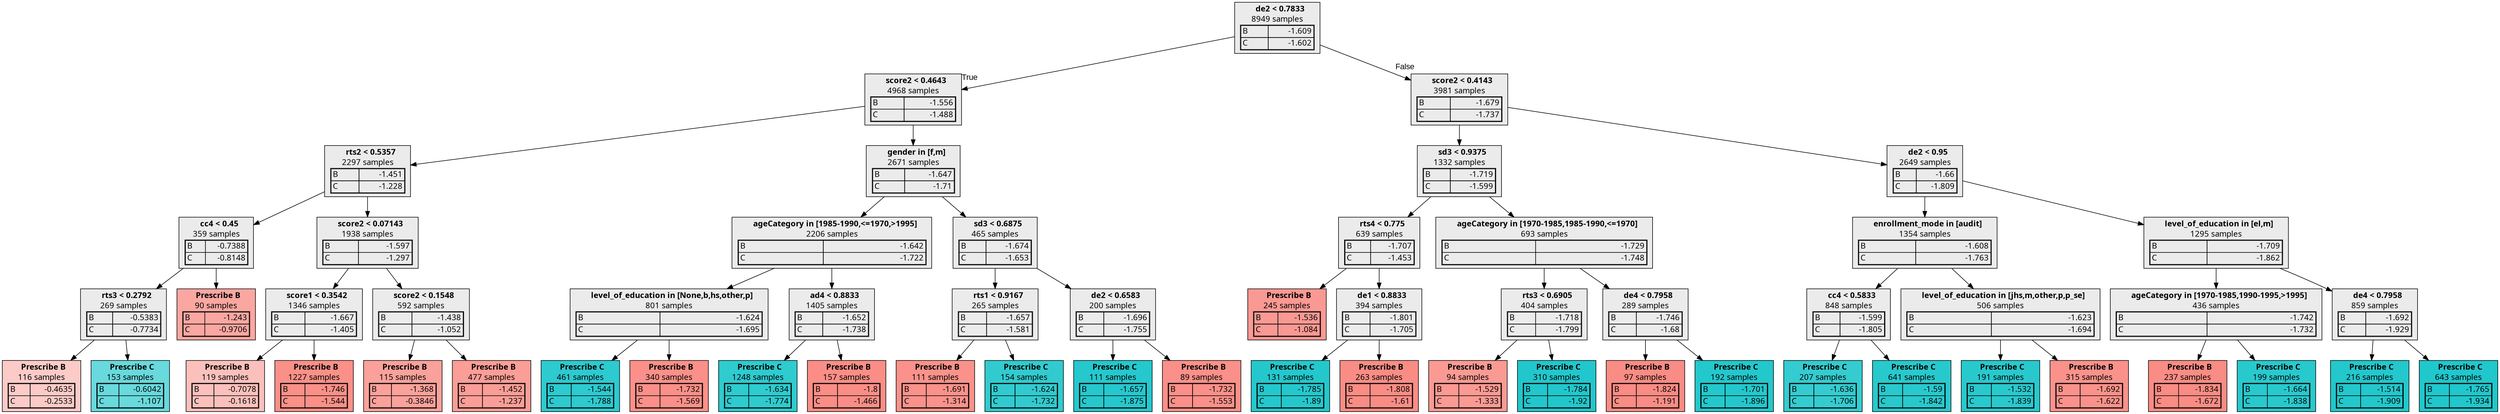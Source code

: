 digraph {
    1 [label=<  <TABLE BORDER="0" CELLPADDING="0">
      <TR>
    <TD>
      <B> de2 &lt; 0.7833</B>
    </TD>
  </TR>

    <TR>
      <TD>8949 samples</TD>
    </TR>
    <TR>
  <TD>
    <TABLE CELLSPACING="0">
      
        <TR class="highlighted">
    <TD ALIGN="LEFT">B</TD>
    <TD ALIGN="RIGHT">-1.609</TD>
  </TR>
  <TR >
    <TD ALIGN="LEFT">C</TD>
    <TD ALIGN="RIGHT">-1.602</TD>
  </TR>

    </TABLE>
  </TD>
</TR>

  </TABLE>
>,fillcolor="#EBEBEB",shape=box,fontname="bold arial",style="filled"];
    1 -> 2 [labeldistance=2.5, labelangle=45, headlabel="True",fontname="arial"];
    1 -> 31 [labeldistance=2.5, labelangle=-45, headlabel="False",fontname="arial"];
    2 [label=<  <TABLE BORDER="0" CELLPADDING="0">
      <TR>
    <TD>
      <B> score2 &lt; 0.4643</B>
    </TD>
  </TR>

    <TR>
      <TD>4968 samples</TD>
    </TR>
    <TR>
  <TD>
    <TABLE CELLSPACING="0">
      
        <TR class="highlighted">
    <TD ALIGN="LEFT">B</TD>
    <TD ALIGN="RIGHT">-1.556</TD>
  </TR>
  <TR >
    <TD ALIGN="LEFT">C</TD>
    <TD ALIGN="RIGHT">-1.488</TD>
  </TR>

    </TABLE>
  </TD>
</TR>

  </TABLE>
>,fillcolor="#EBEBEB",shape=box,fontname="bold arial",style="filled"];
    2 -> 3;
    2 -> 16;
    3 [label=<  <TABLE BORDER="0" CELLPADDING="0">
      <TR>
    <TD>
      <B> rts2 &lt; 0.5357</B>
    </TD>
  </TR>

    <TR>
      <TD>2297 samples</TD>
    </TR>
    <TR>
  <TD>
    <TABLE CELLSPACING="0">
      
        <TR class="highlighted">
    <TD ALIGN="LEFT">B</TD>
    <TD ALIGN="RIGHT">-1.451</TD>
  </TR>
  <TR >
    <TD ALIGN="LEFT">C</TD>
    <TD ALIGN="RIGHT">-1.228</TD>
  </TR>

    </TABLE>
  </TD>
</TR>

  </TABLE>
>,fillcolor="#EBEBEB",shape=box,fontname="bold arial",style="filled"];
    3 -> 4;
    3 -> 9;
    4 [label=<  <TABLE BORDER="0" CELLPADDING="0">
      <TR>
    <TD>
      <B> cc4 &lt; 0.45</B>
    </TD>
  </TR>

    <TR>
      <TD>359 samples</TD>
    </TR>
    <TR>
  <TD>
    <TABLE CELLSPACING="0">
      
        <TR >
    <TD ALIGN="LEFT">B</TD>
    <TD ALIGN="RIGHT">-0.7388</TD>
  </TR>
  <TR class="highlighted">
    <TD ALIGN="LEFT">C</TD>
    <TD ALIGN="RIGHT">-0.8148</TD>
  </TR>

    </TABLE>
  </TD>
</TR>

  </TABLE>
>,fillcolor="#EBEBEB",shape=box,fontname="bold arial",style="filled"];
    4 -> 5;
    4 -> 8;
    5 [label=<  <TABLE BORDER="0" CELLPADDING="0">
      <TR>
    <TD>
      <B> rts3 &lt; 0.2792</B>
    </TD>
  </TR>

    <TR>
      <TD>269 samples</TD>
    </TR>
    <TR>
  <TD>
    <TABLE CELLSPACING="0">
      
        <TR >
    <TD ALIGN="LEFT">B</TD>
    <TD ALIGN="RIGHT">-0.5383</TD>
  </TR>
  <TR class="highlighted">
    <TD ALIGN="LEFT">C</TD>
    <TD ALIGN="RIGHT">-0.7734</TD>
  </TR>

    </TABLE>
  </TD>
</TR>

  </TABLE>
>,fillcolor="#EBEBEB",shape=box,fontname="bold arial",style="filled"];
    5 -> 6;
    5 -> 7;
    6 [label=<  <TABLE BORDER="0" CELLPADDING="0">
      <TR>
    <TD>
      <B>Prescribe B</B>
    </TD>
  </TR>

    <TR>
      <TD>116 samples</TD>
    </TR>
    <TR>
  <TD>
    <TABLE CELLSPACING="0">
      
        <TR class="highlighted">
    <TD ALIGN="LEFT">B</TD>
    <TD ALIGN="RIGHT">-0.4635</TD>
  </TR>
  <TR >
    <TD ALIGN="LEFT">C</TD>
    <TD ALIGN="RIGHT">-0.2533</TD>
  </TR>

    </TABLE>
  </TD>
</TR>

  </TABLE>
>,fillcolor="#F8766D60",shape=box,fontname="bold arial",style="filled",color=black];
    7 [label=<  <TABLE BORDER="0" CELLPADDING="0">
      <TR>
    <TD>
      <B>Prescribe C</B>
    </TD>
  </TR>

    <TR>
      <TD>153 samples</TD>
    </TR>
    <TR>
  <TD>
    <TABLE CELLSPACING="0">
      
        <TR >
    <TD ALIGN="LEFT">B</TD>
    <TD ALIGN="RIGHT">-0.6042</TD>
  </TR>
  <TR class="highlighted">
    <TD ALIGN="LEFT">C</TD>
    <TD ALIGN="RIGHT">-1.107</TD>
  </TR>

    </TABLE>
  </TD>
</TR>

  </TABLE>
>,fillcolor="#00BFC497",shape=box,fontname="bold arial",style="filled",color=black];
    8 [label=<  <TABLE BORDER="0" CELLPADDING="0">
      <TR>
    <TD>
      <B>Prescribe B</B>
    </TD>
  </TR>

    <TR>
      <TD>90 samples</TD>
    </TR>
    <TR>
  <TD>
    <TABLE CELLSPACING="0">
      
        <TR class="highlighted">
    <TD ALIGN="LEFT">B</TD>
    <TD ALIGN="RIGHT">-1.243</TD>
  </TR>
  <TR >
    <TD ALIGN="LEFT">C</TD>
    <TD ALIGN="RIGHT">-0.9706</TD>
  </TR>

    </TABLE>
  </TD>
</TR>

  </TABLE>
>,fillcolor="#F8766Da3",shape=box,fontname="bold arial",style="filled",color=black];
    9 [label=<  <TABLE BORDER="0" CELLPADDING="0">
      <TR>
    <TD>
      <B> score2 &lt; 0.07143</B>
    </TD>
  </TR>

    <TR>
      <TD>1938 samples</TD>
    </TR>
    <TR>
  <TD>
    <TABLE CELLSPACING="0">
      
        <TR class="highlighted">
    <TD ALIGN="LEFT">B</TD>
    <TD ALIGN="RIGHT">-1.597</TD>
  </TR>
  <TR >
    <TD ALIGN="LEFT">C</TD>
    <TD ALIGN="RIGHT">-1.297</TD>
  </TR>

    </TABLE>
  </TD>
</TR>

  </TABLE>
>,fillcolor="#EBEBEB",shape=box,fontname="bold arial",style="filled"];
    9 -> 10;
    9 -> 13;
    10 [label=<  <TABLE BORDER="0" CELLPADDING="0">
      <TR>
    <TD>
      <B> score1 &lt; 0.3542</B>
    </TD>
  </TR>

    <TR>
      <TD>1346 samples</TD>
    </TR>
    <TR>
  <TD>
    <TABLE CELLSPACING="0">
      
        <TR class="highlighted">
    <TD ALIGN="LEFT">B</TD>
    <TD ALIGN="RIGHT">-1.667</TD>
  </TR>
  <TR >
    <TD ALIGN="LEFT">C</TD>
    <TD ALIGN="RIGHT">-1.405</TD>
  </TR>

    </TABLE>
  </TD>
</TR>

  </TABLE>
>,fillcolor="#EBEBEB",shape=box,fontname="bold arial",style="filled"];
    10 -> 11;
    10 -> 12;
    11 [label=<  <TABLE BORDER="0" CELLPADDING="0">
      <TR>
    <TD>
      <B>Prescribe B</B>
    </TD>
  </TR>

    <TR>
      <TD>119 samples</TD>
    </TR>
    <TR>
  <TD>
    <TABLE CELLSPACING="0">
      
        <TR class="highlighted">
    <TD ALIGN="LEFT">B</TD>
    <TD ALIGN="RIGHT">-0.7078</TD>
  </TR>
  <TR >
    <TD ALIGN="LEFT">C</TD>
    <TD ALIGN="RIGHT">-0.1618</TD>
  </TR>

    </TABLE>
  </TD>
</TR>

  </TABLE>
>,fillcolor="#F8766D75",shape=box,fontname="bold arial",style="filled",color=black];
    12 [label=<  <TABLE BORDER="0" CELLPADDING="0">
      <TR>
    <TD>
      <B>Prescribe B</B>
    </TD>
  </TR>

    <TR>
      <TD>1227 samples</TD>
    </TR>
    <TR>
  <TD>
    <TABLE CELLSPACING="0">
      
        <TR class="highlighted">
    <TD ALIGN="LEFT">B</TD>
    <TD ALIGN="RIGHT">-1.746</TD>
  </TR>
  <TR >
    <TD ALIGN="LEFT">C</TD>
    <TD ALIGN="RIGHT">-1.544</TD>
  </TR>

    </TABLE>
  </TD>
</TR>

  </TABLE>
>,fillcolor="#F8766Dcf",shape=box,fontname="bold arial",style="filled",color=black];
    13 [label=<  <TABLE BORDER="0" CELLPADDING="0">
      <TR>
    <TD>
      <B> score2 &lt; 0.1548</B>
    </TD>
  </TR>

    <TR>
      <TD>592 samples</TD>
    </TR>
    <TR>
  <TD>
    <TABLE CELLSPACING="0">
      
        <TR class="highlighted">
    <TD ALIGN="LEFT">B</TD>
    <TD ALIGN="RIGHT">-1.438</TD>
  </TR>
  <TR >
    <TD ALIGN="LEFT">C</TD>
    <TD ALIGN="RIGHT">-1.052</TD>
  </TR>

    </TABLE>
  </TD>
</TR>

  </TABLE>
>,fillcolor="#EBEBEB",shape=box,fontname="bold arial",style="filled"];
    13 -> 14;
    13 -> 15;
    14 [label=<  <TABLE BORDER="0" CELLPADDING="0">
      <TR>
    <TD>
      <B>Prescribe B</B>
    </TD>
  </TR>

    <TR>
      <TD>115 samples</TD>
    </TR>
    <TR>
  <TD>
    <TABLE CELLSPACING="0">
      
        <TR class="highlighted">
    <TD ALIGN="LEFT">B</TD>
    <TD ALIGN="RIGHT">-1.368</TD>
  </TR>
  <TR >
    <TD ALIGN="LEFT">C</TD>
    <TD ALIGN="RIGHT">-0.3846</TD>
  </TR>

    </TABLE>
  </TD>
</TR>

  </TABLE>
>,fillcolor="#F8766Dae",shape=box,fontname="bold arial",style="filled",color=black];
    15 [label=<  <TABLE BORDER="0" CELLPADDING="0">
      <TR>
    <TD>
      <B>Prescribe B</B>
    </TD>
  </TR>

    <TR>
      <TD>477 samples</TD>
    </TR>
    <TR>
  <TD>
    <TABLE CELLSPACING="0">
      
        <TR class="highlighted">
    <TD ALIGN="LEFT">B</TD>
    <TD ALIGN="RIGHT">-1.452</TD>
  </TR>
  <TR >
    <TD ALIGN="LEFT">C</TD>
    <TD ALIGN="RIGHT">-1.237</TD>
  </TR>

    </TABLE>
  </TD>
</TR>

  </TABLE>
>,fillcolor="#F8766Db5",shape=box,fontname="bold arial",style="filled",color=black];
    16 [label=<  <TABLE BORDER="0" CELLPADDING="0">
      <TR>
    <TD>
      <B> gender in [f,m]</B>
    </TD>
  </TR>

    <TR>
      <TD>2671 samples</TD>
    </TR>
    <TR>
  <TD>
    <TABLE CELLSPACING="0">
      
        <TR >
    <TD ALIGN="LEFT">B</TD>
    <TD ALIGN="RIGHT">-1.647</TD>
  </TR>
  <TR class="highlighted">
    <TD ALIGN="LEFT">C</TD>
    <TD ALIGN="RIGHT">-1.71</TD>
  </TR>

    </TABLE>
  </TD>
</TR>

  </TABLE>
>,fillcolor="#EBEBEB",shape=box,fontname="bold arial",style="filled"];
    16 -> 17;
    16 -> 24;
    17 [label=<  <TABLE BORDER="0" CELLPADDING="0">
      <TR>
    <TD>
      <B> ageCategory in [1985-1990,&lt;=1970,&gt;1995]</B>
    </TD>
  </TR>

    <TR>
      <TD>2206 samples</TD>
    </TR>
    <TR>
  <TD>
    <TABLE CELLSPACING="0">
      
        <TR >
    <TD ALIGN="LEFT">B</TD>
    <TD ALIGN="RIGHT">-1.642</TD>
  </TR>
  <TR class="highlighted">
    <TD ALIGN="LEFT">C</TD>
    <TD ALIGN="RIGHT">-1.722</TD>
  </TR>

    </TABLE>
  </TD>
</TR>

  </TABLE>
>,fillcolor="#EBEBEB",shape=box,fontname="bold arial",style="filled"];
    17 -> 18;
    17 -> 21;
    18 [label=<  <TABLE BORDER="0" CELLPADDING="0">
      <TR>
    <TD>
      <B> level_of_education in [None,b,hs,other,p]</B>
    </TD>
  </TR>

    <TR>
      <TD>801 samples</TD>
    </TR>
    <TR>
  <TD>
    <TABLE CELLSPACING="0">
      
        <TR >
    <TD ALIGN="LEFT">B</TD>
    <TD ALIGN="RIGHT">-1.624</TD>
  </TR>
  <TR class="highlighted">
    <TD ALIGN="LEFT">C</TD>
    <TD ALIGN="RIGHT">-1.695</TD>
  </TR>

    </TABLE>
  </TD>
</TR>

  </TABLE>
>,fillcolor="#EBEBEB",shape=box,fontname="bold arial",style="filled"];
    18 -> 19;
    18 -> 20;
    19 [label=<  <TABLE BORDER="0" CELLPADDING="0">
      <TR>
    <TD>
      <B>Prescribe C</B>
    </TD>
  </TR>

    <TR>
      <TD>461 samples</TD>
    </TR>
    <TR>
  <TD>
    <TABLE CELLSPACING="0">
      
        <TR >
    <TD ALIGN="LEFT">B</TD>
    <TD ALIGN="RIGHT">-1.544</TD>
  </TR>
  <TR class="highlighted">
    <TD ALIGN="LEFT">C</TD>
    <TD ALIGN="RIGHT">-1.788</TD>
  </TR>

    </TABLE>
  </TD>
</TR>

  </TABLE>
>,fillcolor="#00BFC4d2",shape=box,fontname="bold arial",style="filled",color=black];
    20 [label=<  <TABLE BORDER="0" CELLPADDING="0">
      <TR>
    <TD>
      <B>Prescribe B</B>
    </TD>
  </TR>

    <TR>
      <TD>340 samples</TD>
    </TR>
    <TR>
  <TD>
    <TABLE CELLSPACING="0">
      
        <TR class="highlighted">
    <TD ALIGN="LEFT">B</TD>
    <TD ALIGN="RIGHT">-1.732</TD>
  </TR>
  <TR >
    <TD ALIGN="LEFT">C</TD>
    <TD ALIGN="RIGHT">-1.569</TD>
  </TR>

    </TABLE>
  </TD>
</TR>

  </TABLE>
>,fillcolor="#F8766Dce",shape=box,fontname="bold arial",style="filled",color=black];
    21 [label=<  <TABLE BORDER="0" CELLPADDING="0">
      <TR>
    <TD>
      <B> ad4 &lt; 0.8833</B>
    </TD>
  </TR>

    <TR>
      <TD>1405 samples</TD>
    </TR>
    <TR>
  <TD>
    <TABLE CELLSPACING="0">
      
        <TR >
    <TD ALIGN="LEFT">B</TD>
    <TD ALIGN="RIGHT">-1.652</TD>
  </TR>
  <TR class="highlighted">
    <TD ALIGN="LEFT">C</TD>
    <TD ALIGN="RIGHT">-1.738</TD>
  </TR>

    </TABLE>
  </TD>
</TR>

  </TABLE>
>,fillcolor="#EBEBEB",shape=box,fontname="bold arial",style="filled"];
    21 -> 22;
    21 -> 23;
    22 [label=<  <TABLE BORDER="0" CELLPADDING="0">
      <TR>
    <TD>
      <B>Prescribe C</B>
    </TD>
  </TR>

    <TR>
      <TD>1248 samples</TD>
    </TR>
    <TR>
  <TD>
    <TABLE CELLSPACING="0">
      
        <TR >
    <TD ALIGN="LEFT">B</TD>
    <TD ALIGN="RIGHT">-1.634</TD>
  </TR>
  <TR class="highlighted">
    <TD ALIGN="LEFT">C</TD>
    <TD ALIGN="RIGHT">-1.774</TD>
  </TR>

    </TABLE>
  </TD>
</TR>

  </TABLE>
>,fillcolor="#00BFC4d1",shape=box,fontname="bold arial",style="filled",color=black];
    23 [label=<  <TABLE BORDER="0" CELLPADDING="0">
      <TR>
    <TD>
      <B>Prescribe B</B>
    </TD>
  </TR>

    <TR>
      <TD>157 samples</TD>
    </TR>
    <TR>
  <TD>
    <TABLE CELLSPACING="0">
      
        <TR class="highlighted">
    <TD ALIGN="LEFT">B</TD>
    <TD ALIGN="RIGHT">-1.8</TD>
  </TR>
  <TR >
    <TD ALIGN="LEFT">C</TD>
    <TD ALIGN="RIGHT">-1.466</TD>
  </TR>

    </TABLE>
  </TD>
</TR>

  </TABLE>
>,fillcolor="#F8766Dd3",shape=box,fontname="bold arial",style="filled",color=black];
    24 [label=<  <TABLE BORDER="0" CELLPADDING="0">
      <TR>
    <TD>
      <B> sd3 &lt; 0.6875</B>
    </TD>
  </TR>

    <TR>
      <TD>465 samples</TD>
    </TR>
    <TR>
  <TD>
    <TABLE CELLSPACING="0">
      
        <TR class="highlighted">
    <TD ALIGN="LEFT">B</TD>
    <TD ALIGN="RIGHT">-1.674</TD>
  </TR>
  <TR >
    <TD ALIGN="LEFT">C</TD>
    <TD ALIGN="RIGHT">-1.653</TD>
  </TR>

    </TABLE>
  </TD>
</TR>

  </TABLE>
>,fillcolor="#EBEBEB",shape=box,fontname="bold arial",style="filled"];
    24 -> 25;
    24 -> 28;
    25 [label=<  <TABLE BORDER="0" CELLPADDING="0">
      <TR>
    <TD>
      <B> rts1 &lt; 0.9167</B>
    </TD>
  </TR>

    <TR>
      <TD>265 samples</TD>
    </TR>
    <TR>
  <TD>
    <TABLE CELLSPACING="0">
      
        <TR class="highlighted">
    <TD ALIGN="LEFT">B</TD>
    <TD ALIGN="RIGHT">-1.657</TD>
  </TR>
  <TR >
    <TD ALIGN="LEFT">C</TD>
    <TD ALIGN="RIGHT">-1.581</TD>
  </TR>

    </TABLE>
  </TD>
</TR>

  </TABLE>
>,fillcolor="#EBEBEB",shape=box,fontname="bold arial",style="filled"];
    25 -> 26;
    25 -> 27;
    26 [label=<  <TABLE BORDER="0" CELLPADDING="0">
      <TR>
    <TD>
      <B>Prescribe B</B>
    </TD>
  </TR>

    <TR>
      <TD>111 samples</TD>
    </TR>
    <TR>
  <TD>
    <TABLE CELLSPACING="0">
      
        <TR class="highlighted">
    <TD ALIGN="LEFT">B</TD>
    <TD ALIGN="RIGHT">-1.691</TD>
  </TR>
  <TR >
    <TD ALIGN="LEFT">C</TD>
    <TD ALIGN="RIGHT">-1.314</TD>
  </TR>

    </TABLE>
  </TD>
</TR>

  </TABLE>
>,fillcolor="#F8766Dca",shape=box,fontname="bold arial",style="filled",color=black];
    27 [label=<  <TABLE BORDER="0" CELLPADDING="0">
      <TR>
    <TD>
      <B>Prescribe C</B>
    </TD>
  </TR>

    <TR>
      <TD>154 samples</TD>
    </TR>
    <TR>
  <TD>
    <TABLE CELLSPACING="0">
      
        <TR >
    <TD ALIGN="LEFT">B</TD>
    <TD ALIGN="RIGHT">-1.624</TD>
  </TR>
  <TR class="highlighted">
    <TD ALIGN="LEFT">C</TD>
    <TD ALIGN="RIGHT">-1.732</TD>
  </TR>

    </TABLE>
  </TD>
</TR>

  </TABLE>
>,fillcolor="#00BFC4ce",shape=box,fontname="bold arial",style="filled",color=black];
    28 [label=<  <TABLE BORDER="0" CELLPADDING="0">
      <TR>
    <TD>
      <B> de2 &lt; 0.6583</B>
    </TD>
  </TR>

    <TR>
      <TD>200 samples</TD>
    </TR>
    <TR>
  <TD>
    <TABLE CELLSPACING="0">
      
        <TR >
    <TD ALIGN="LEFT">B</TD>
    <TD ALIGN="RIGHT">-1.696</TD>
  </TR>
  <TR class="highlighted">
    <TD ALIGN="LEFT">C</TD>
    <TD ALIGN="RIGHT">-1.755</TD>
  </TR>

    </TABLE>
  </TD>
</TR>

  </TABLE>
>,fillcolor="#EBEBEB",shape=box,fontname="bold arial",style="filled"];
    28 -> 29;
    28 -> 30;
    29 [label=<  <TABLE BORDER="0" CELLPADDING="0">
      <TR>
    <TD>
      <B>Prescribe C</B>
    </TD>
  </TR>

    <TR>
      <TD>111 samples</TD>
    </TR>
    <TR>
  <TD>
    <TABLE CELLSPACING="0">
      
        <TR >
    <TD ALIGN="LEFT">B</TD>
    <TD ALIGN="RIGHT">-1.657</TD>
  </TR>
  <TR class="highlighted">
    <TD ALIGN="LEFT">C</TD>
    <TD ALIGN="RIGHT">-1.875</TD>
  </TR>

    </TABLE>
  </TD>
</TR>

  </TABLE>
>,fillcolor="#00BFC4da",shape=box,fontname="bold arial",style="filled",color=black];
    30 [label=<  <TABLE BORDER="0" CELLPADDING="0">
      <TR>
    <TD>
      <B>Prescribe B</B>
    </TD>
  </TR>

    <TR>
      <TD>89 samples</TD>
    </TR>
    <TR>
  <TD>
    <TABLE CELLSPACING="0">
      
        <TR class="highlighted">
    <TD ALIGN="LEFT">B</TD>
    <TD ALIGN="RIGHT">-1.732</TD>
  </TR>
  <TR >
    <TD ALIGN="LEFT">C</TD>
    <TD ALIGN="RIGHT">-1.553</TD>
  </TR>

    </TABLE>
  </TD>
</TR>

  </TABLE>
>,fillcolor="#F8766Dce",shape=box,fontname="bold arial",style="filled",color=black];
    31 [label=<  <TABLE BORDER="0" CELLPADDING="0">
      <TR>
    <TD>
      <B> score2 &lt; 0.4143</B>
    </TD>
  </TR>

    <TR>
      <TD>3981 samples</TD>
    </TR>
    <TR>
  <TD>
    <TABLE CELLSPACING="0">
      
        <TR >
    <TD ALIGN="LEFT">B</TD>
    <TD ALIGN="RIGHT">-1.679</TD>
  </TR>
  <TR class="highlighted">
    <TD ALIGN="LEFT">C</TD>
    <TD ALIGN="RIGHT">-1.737</TD>
  </TR>

    </TABLE>
  </TD>
</TR>

  </TABLE>
>,fillcolor="#EBEBEB",shape=box,fontname="bold arial",style="filled"];
    31 -> 32;
    31 -> 45;
    32 [label=<  <TABLE BORDER="0" CELLPADDING="0">
      <TR>
    <TD>
      <B> sd3 &lt; 0.9375</B>
    </TD>
  </TR>

    <TR>
      <TD>1332 samples</TD>
    </TR>
    <TR>
  <TD>
    <TABLE CELLSPACING="0">
      
        <TR class="highlighted">
    <TD ALIGN="LEFT">B</TD>
    <TD ALIGN="RIGHT">-1.719</TD>
  </TR>
  <TR >
    <TD ALIGN="LEFT">C</TD>
    <TD ALIGN="RIGHT">-1.599</TD>
  </TR>

    </TABLE>
  </TD>
</TR>

  </TABLE>
>,fillcolor="#EBEBEB",shape=box,fontname="bold arial",style="filled"];
    32 -> 33;
    32 -> 38;
    33 [label=<  <TABLE BORDER="0" CELLPADDING="0">
      <TR>
    <TD>
      <B> rts4 &lt; 0.775</B>
    </TD>
  </TR>

    <TR>
      <TD>639 samples</TD>
    </TR>
    <TR>
  <TD>
    <TABLE CELLSPACING="0">
      
        <TR class="highlighted">
    <TD ALIGN="LEFT">B</TD>
    <TD ALIGN="RIGHT">-1.707</TD>
  </TR>
  <TR >
    <TD ALIGN="LEFT">C</TD>
    <TD ALIGN="RIGHT">-1.453</TD>
  </TR>

    </TABLE>
  </TD>
</TR>

  </TABLE>
>,fillcolor="#EBEBEB",shape=box,fontname="bold arial",style="filled"];
    33 -> 34;
    33 -> 35;
    34 [label=<  <TABLE BORDER="0" CELLPADDING="0">
      <TR>
    <TD>
      <B>Prescribe B</B>
    </TD>
  </TR>

    <TR>
      <TD>245 samples</TD>
    </TR>
    <TR>
  <TD>
    <TABLE CELLSPACING="0">
      
        <TR class="highlighted">
    <TD ALIGN="LEFT">B</TD>
    <TD ALIGN="RIGHT">-1.536</TD>
  </TR>
  <TR >
    <TD ALIGN="LEFT">C</TD>
    <TD ALIGN="RIGHT">-1.084</TD>
  </TR>

    </TABLE>
  </TD>
</TR>

  </TABLE>
>,fillcolor="#F8766Dbd",shape=box,fontname="bold arial",style="filled",color=black];
    35 [label=<  <TABLE BORDER="0" CELLPADDING="0">
      <TR>
    <TD>
      <B> de1 &lt; 0.8833</B>
    </TD>
  </TR>

    <TR>
      <TD>394 samples</TD>
    </TR>
    <TR>
  <TD>
    <TABLE CELLSPACING="0">
      
        <TR class="highlighted">
    <TD ALIGN="LEFT">B</TD>
    <TD ALIGN="RIGHT">-1.801</TD>
  </TR>
  <TR >
    <TD ALIGN="LEFT">C</TD>
    <TD ALIGN="RIGHT">-1.705</TD>
  </TR>

    </TABLE>
  </TD>
</TR>

  </TABLE>
>,fillcolor="#EBEBEB",shape=box,fontname="bold arial",style="filled"];
    35 -> 36;
    35 -> 37;
    36 [label=<  <TABLE BORDER="0" CELLPADDING="0">
      <TR>
    <TD>
      <B>Prescribe C</B>
    </TD>
  </TR>

    <TR>
      <TD>131 samples</TD>
    </TR>
    <TR>
  <TD>
    <TABLE CELLSPACING="0">
      
        <TR >
    <TD ALIGN="LEFT">B</TD>
    <TD ALIGN="RIGHT">-1.785</TD>
  </TR>
  <TR class="highlighted">
    <TD ALIGN="LEFT">C</TD>
    <TD ALIGN="RIGHT">-1.89</TD>
  </TR>

    </TABLE>
  </TD>
</TR>

  </TABLE>
>,fillcolor="#00BFC4db",shape=box,fontname="bold arial",style="filled",color=black];
    37 [label=<  <TABLE BORDER="0" CELLPADDING="0">
      <TR>
    <TD>
      <B>Prescribe B</B>
    </TD>
  </TR>

    <TR>
      <TD>263 samples</TD>
    </TR>
    <TR>
  <TD>
    <TABLE CELLSPACING="0">
      
        <TR class="highlighted">
    <TD ALIGN="LEFT">B</TD>
    <TD ALIGN="RIGHT">-1.808</TD>
  </TR>
  <TR >
    <TD ALIGN="LEFT">C</TD>
    <TD ALIGN="RIGHT">-1.61</TD>
  </TR>

    </TABLE>
  </TD>
</TR>

  </TABLE>
>,fillcolor="#F8766Dd4",shape=box,fontname="bold arial",style="filled",color=black];
    38 [label=<  <TABLE BORDER="0" CELLPADDING="0">
      <TR>
    <TD>
      <B> ageCategory in [1970-1985,1985-1990,&lt;=1970]</B>
    </TD>
  </TR>

    <TR>
      <TD>693 samples</TD>
    </TR>
    <TR>
  <TD>
    <TABLE CELLSPACING="0">
      
        <TR >
    <TD ALIGN="LEFT">B</TD>
    <TD ALIGN="RIGHT">-1.729</TD>
  </TR>
  <TR class="highlighted">
    <TD ALIGN="LEFT">C</TD>
    <TD ALIGN="RIGHT">-1.748</TD>
  </TR>

    </TABLE>
  </TD>
</TR>

  </TABLE>
>,fillcolor="#EBEBEB",shape=box,fontname="bold arial",style="filled"];
    38 -> 39;
    38 -> 42;
    39 [label=<  <TABLE BORDER="0" CELLPADDING="0">
      <TR>
    <TD>
      <B> rts3 &lt; 0.6905</B>
    </TD>
  </TR>

    <TR>
      <TD>404 samples</TD>
    </TR>
    <TR>
  <TD>
    <TABLE CELLSPACING="0">
      
        <TR >
    <TD ALIGN="LEFT">B</TD>
    <TD ALIGN="RIGHT">-1.718</TD>
  </TR>
  <TR class="highlighted">
    <TD ALIGN="LEFT">C</TD>
    <TD ALIGN="RIGHT">-1.799</TD>
  </TR>

    </TABLE>
  </TD>
</TR>

  </TABLE>
>,fillcolor="#EBEBEB",shape=box,fontname="bold arial",style="filled"];
    39 -> 40;
    39 -> 41;
    40 [label=<  <TABLE BORDER="0" CELLPADDING="0">
      <TR>
    <TD>
      <B>Prescribe B</B>
    </TD>
  </TR>

    <TR>
      <TD>94 samples</TD>
    </TR>
    <TR>
  <TD>
    <TABLE CELLSPACING="0">
      
        <TR class="highlighted">
    <TD ALIGN="LEFT">B</TD>
    <TD ALIGN="RIGHT">-1.529</TD>
  </TR>
  <TR >
    <TD ALIGN="LEFT">C</TD>
    <TD ALIGN="RIGHT">-1.333</TD>
  </TR>

    </TABLE>
  </TD>
</TR>

  </TABLE>
>,fillcolor="#F8766Dbc",shape=box,fontname="bold arial",style="filled",color=black];
    41 [label=<  <TABLE BORDER="0" CELLPADDING="0">
      <TR>
    <TD>
      <B>Prescribe C</B>
    </TD>
  </TR>

    <TR>
      <TD>310 samples</TD>
    </TR>
    <TR>
  <TD>
    <TABLE CELLSPACING="0">
      
        <TR >
    <TD ALIGN="LEFT">B</TD>
    <TD ALIGN="RIGHT">-1.784</TD>
  </TR>
  <TR class="highlighted">
    <TD ALIGN="LEFT">C</TD>
    <TD ALIGN="RIGHT">-1.92</TD>
  </TR>

    </TABLE>
  </TD>
</TR>

  </TABLE>
>,fillcolor="#00BFC4de",shape=box,fontname="bold arial",style="filled",color=black];
    42 [label=<  <TABLE BORDER="0" CELLPADDING="0">
      <TR>
    <TD>
      <B> de4 &lt; 0.7958</B>
    </TD>
  </TR>

    <TR>
      <TD>289 samples</TD>
    </TR>
    <TR>
  <TD>
    <TABLE CELLSPACING="0">
      
        <TR class="highlighted">
    <TD ALIGN="LEFT">B</TD>
    <TD ALIGN="RIGHT">-1.746</TD>
  </TR>
  <TR >
    <TD ALIGN="LEFT">C</TD>
    <TD ALIGN="RIGHT">-1.68</TD>
  </TR>

    </TABLE>
  </TD>
</TR>

  </TABLE>
>,fillcolor="#EBEBEB",shape=box,fontname="bold arial",style="filled"];
    42 -> 43;
    42 -> 44;
    43 [label=<  <TABLE BORDER="0" CELLPADDING="0">
      <TR>
    <TD>
      <B>Prescribe B</B>
    </TD>
  </TR>

    <TR>
      <TD>97 samples</TD>
    </TR>
    <TR>
  <TD>
    <TABLE CELLSPACING="0">
      
        <TR class="highlighted">
    <TD ALIGN="LEFT">B</TD>
    <TD ALIGN="RIGHT">-1.824</TD>
  </TR>
  <TR >
    <TD ALIGN="LEFT">C</TD>
    <TD ALIGN="RIGHT">-1.191</TD>
  </TR>

    </TABLE>
  </TD>
</TR>

  </TABLE>
>,fillcolor="#F8766Dd6",shape=box,fontname="bold arial",style="filled",color=black];
    44 [label=<  <TABLE BORDER="0" CELLPADDING="0">
      <TR>
    <TD>
      <B>Prescribe C</B>
    </TD>
  </TR>

    <TR>
      <TD>192 samples</TD>
    </TR>
    <TR>
  <TD>
    <TABLE CELLSPACING="0">
      
        <TR >
    <TD ALIGN="LEFT">B</TD>
    <TD ALIGN="RIGHT">-1.701</TD>
  </TR>
  <TR class="highlighted">
    <TD ALIGN="LEFT">C</TD>
    <TD ALIGN="RIGHT">-1.896</TD>
  </TR>

    </TABLE>
  </TD>
</TR>

  </TABLE>
>,fillcolor="#00BFC4dc",shape=box,fontname="bold arial",style="filled",color=black];
    45 [label=<  <TABLE BORDER="0" CELLPADDING="0">
      <TR>
    <TD>
      <B> de2 &lt; 0.95</B>
    </TD>
  </TR>

    <TR>
      <TD>2649 samples</TD>
    </TR>
    <TR>
  <TD>
    <TABLE CELLSPACING="0">
      
        <TR >
    <TD ALIGN="LEFT">B</TD>
    <TD ALIGN="RIGHT">-1.66</TD>
  </TR>
  <TR class="highlighted">
    <TD ALIGN="LEFT">C</TD>
    <TD ALIGN="RIGHT">-1.809</TD>
  </TR>

    </TABLE>
  </TD>
</TR>

  </TABLE>
>,fillcolor="#EBEBEB",shape=box,fontname="bold arial",style="filled"];
    45 -> 46;
    45 -> 53;
    46 [label=<  <TABLE BORDER="0" CELLPADDING="0">
      <TR>
    <TD>
      <B> enrollment_mode in [audit]</B>
    </TD>
  </TR>

    <TR>
      <TD>1354 samples</TD>
    </TR>
    <TR>
  <TD>
    <TABLE CELLSPACING="0">
      
        <TR >
    <TD ALIGN="LEFT">B</TD>
    <TD ALIGN="RIGHT">-1.608</TD>
  </TR>
  <TR class="highlighted">
    <TD ALIGN="LEFT">C</TD>
    <TD ALIGN="RIGHT">-1.763</TD>
  </TR>

    </TABLE>
  </TD>
</TR>

  </TABLE>
>,fillcolor="#EBEBEB",shape=box,fontname="bold arial",style="filled"];
    46 -> 47;
    46 -> 50;
    47 [label=<  <TABLE BORDER="0" CELLPADDING="0">
      <TR>
    <TD>
      <B> cc4 &lt; 0.5833</B>
    </TD>
  </TR>

    <TR>
      <TD>848 samples</TD>
    </TR>
    <TR>
  <TD>
    <TABLE CELLSPACING="0">
      
        <TR >
    <TD ALIGN="LEFT">B</TD>
    <TD ALIGN="RIGHT">-1.599</TD>
  </TR>
  <TR class="highlighted">
    <TD ALIGN="LEFT">C</TD>
    <TD ALIGN="RIGHT">-1.805</TD>
  </TR>

    </TABLE>
  </TD>
</TR>

  </TABLE>
>,fillcolor="#EBEBEB",shape=box,fontname="bold arial",style="filled"];
    47 -> 48;
    47 -> 49;
    48 [label=<  <TABLE BORDER="0" CELLPADDING="0">
      <TR>
    <TD>
      <B>Prescribe C</B>
    </TD>
  </TR>

    <TR>
      <TD>207 samples</TD>
    </TR>
    <TR>
  <TD>
    <TABLE CELLSPACING="0">
      
        <TR >
    <TD ALIGN="LEFT">B</TD>
    <TD ALIGN="RIGHT">-1.636</TD>
  </TR>
  <TR class="highlighted">
    <TD ALIGN="LEFT">C</TD>
    <TD ALIGN="RIGHT">-1.706</TD>
  </TR>

    </TABLE>
  </TD>
</TR>

  </TABLE>
>,fillcolor="#00BFC4cb",shape=box,fontname="bold arial",style="filled",color=black];
    49 [label=<  <TABLE BORDER="0" CELLPADDING="0">
      <TR>
    <TD>
      <B>Prescribe C</B>
    </TD>
  </TR>

    <TR>
      <TD>641 samples</TD>
    </TR>
    <TR>
  <TD>
    <TABLE CELLSPACING="0">
      
        <TR >
    <TD ALIGN="LEFT">B</TD>
    <TD ALIGN="RIGHT">-1.59</TD>
  </TR>
  <TR class="highlighted">
    <TD ALIGN="LEFT">C</TD>
    <TD ALIGN="RIGHT">-1.842</TD>
  </TR>

    </TABLE>
  </TD>
</TR>

  </TABLE>
>,fillcolor="#00BFC4d7",shape=box,fontname="bold arial",style="filled",color=black];
    50 [label=<  <TABLE BORDER="0" CELLPADDING="0">
      <TR>
    <TD>
      <B> level_of_education in [jhs,m,other,p,p_se]</B>
    </TD>
  </TR>

    <TR>
      <TD>506 samples</TD>
    </TR>
    <TR>
  <TD>
    <TABLE CELLSPACING="0">
      
        <TR >
    <TD ALIGN="LEFT">B</TD>
    <TD ALIGN="RIGHT">-1.623</TD>
  </TR>
  <TR class="highlighted">
    <TD ALIGN="LEFT">C</TD>
    <TD ALIGN="RIGHT">-1.694</TD>
  </TR>

    </TABLE>
  </TD>
</TR>

  </TABLE>
>,fillcolor="#EBEBEB",shape=box,fontname="bold arial",style="filled"];
    50 -> 51;
    50 -> 52;
    51 [label=<  <TABLE BORDER="0" CELLPADDING="0">
      <TR>
    <TD>
      <B>Prescribe C</B>
    </TD>
  </TR>

    <TR>
      <TD>191 samples</TD>
    </TR>
    <TR>
  <TD>
    <TABLE CELLSPACING="0">
      
        <TR >
    <TD ALIGN="LEFT">B</TD>
    <TD ALIGN="RIGHT">-1.532</TD>
  </TR>
  <TR class="highlighted">
    <TD ALIGN="LEFT">C</TD>
    <TD ALIGN="RIGHT">-1.839</TD>
  </TR>

    </TABLE>
  </TD>
</TR>

  </TABLE>
>,fillcolor="#00BFC4d7",shape=box,fontname="bold arial",style="filled",color=black];
    52 [label=<  <TABLE BORDER="0" CELLPADDING="0">
      <TR>
    <TD>
      <B>Prescribe B</B>
    </TD>
  </TR>

    <TR>
      <TD>315 samples</TD>
    </TR>
    <TR>
  <TD>
    <TABLE CELLSPACING="0">
      
        <TR class="highlighted">
    <TD ALIGN="LEFT">B</TD>
    <TD ALIGN="RIGHT">-1.692</TD>
  </TR>
  <TR >
    <TD ALIGN="LEFT">C</TD>
    <TD ALIGN="RIGHT">-1.622</TD>
  </TR>

    </TABLE>
  </TD>
</TR>

  </TABLE>
>,fillcolor="#F8766Dca",shape=box,fontname="bold arial",style="filled",color=black];
    53 [label=<  <TABLE BORDER="0" CELLPADDING="0">
      <TR>
    <TD>
      <B> level_of_education in [el,m]</B>
    </TD>
  </TR>

    <TR>
      <TD>1295 samples</TD>
    </TR>
    <TR>
  <TD>
    <TABLE CELLSPACING="0">
      
        <TR >
    <TD ALIGN="LEFT">B</TD>
    <TD ALIGN="RIGHT">-1.709</TD>
  </TR>
  <TR class="highlighted">
    <TD ALIGN="LEFT">C</TD>
    <TD ALIGN="RIGHT">-1.862</TD>
  </TR>

    </TABLE>
  </TD>
</TR>

  </TABLE>
>,fillcolor="#EBEBEB",shape=box,fontname="bold arial",style="filled"];
    53 -> 54;
    53 -> 57;
    54 [label=<  <TABLE BORDER="0" CELLPADDING="0">
      <TR>
    <TD>
      <B> ageCategory in [1970-1985,1990-1995,&gt;1995]</B>
    </TD>
  </TR>

    <TR>
      <TD>436 samples</TD>
    </TR>
    <TR>
  <TD>
    <TABLE CELLSPACING="0">
      
        <TR class="highlighted">
    <TD ALIGN="LEFT">B</TD>
    <TD ALIGN="RIGHT">-1.742</TD>
  </TR>
  <TR >
    <TD ALIGN="LEFT">C</TD>
    <TD ALIGN="RIGHT">-1.732</TD>
  </TR>

    </TABLE>
  </TD>
</TR>

  </TABLE>
>,fillcolor="#EBEBEB",shape=box,fontname="bold arial",style="filled"];
    54 -> 55;
    54 -> 56;
    55 [label=<  <TABLE BORDER="0" CELLPADDING="0">
      <TR>
    <TD>
      <B>Prescribe B</B>
    </TD>
  </TR>

    <TR>
      <TD>237 samples</TD>
    </TR>
    <TR>
  <TD>
    <TABLE CELLSPACING="0">
      
        <TR class="highlighted">
    <TD ALIGN="LEFT">B</TD>
    <TD ALIGN="RIGHT">-1.834</TD>
  </TR>
  <TR >
    <TD ALIGN="LEFT">C</TD>
    <TD ALIGN="RIGHT">-1.672</TD>
  </TR>

    </TABLE>
  </TD>
</TR>

  </TABLE>
>,fillcolor="#F8766Dd6",shape=box,fontname="bold arial",style="filled",color=black];
    56 [label=<  <TABLE BORDER="0" CELLPADDING="0">
      <TR>
    <TD>
      <B>Prescribe C</B>
    </TD>
  </TR>

    <TR>
      <TD>199 samples</TD>
    </TR>
    <TR>
  <TD>
    <TABLE CELLSPACING="0">
      
        <TR >
    <TD ALIGN="LEFT">B</TD>
    <TD ALIGN="RIGHT">-1.664</TD>
  </TR>
  <TR class="highlighted">
    <TD ALIGN="LEFT">C</TD>
    <TD ALIGN="RIGHT">-1.838</TD>
  </TR>

    </TABLE>
  </TD>
</TR>

  </TABLE>
>,fillcolor="#00BFC4d7",shape=box,fontname="bold arial",style="filled",color=black];
    57 [label=<  <TABLE BORDER="0" CELLPADDING="0">
      <TR>
    <TD>
      <B> de4 &lt; 0.7958</B>
    </TD>
  </TR>

    <TR>
      <TD>859 samples</TD>
    </TR>
    <TR>
  <TD>
    <TABLE CELLSPACING="0">
      
        <TR >
    <TD ALIGN="LEFT">B</TD>
    <TD ALIGN="RIGHT">-1.692</TD>
  </TR>
  <TR class="highlighted">
    <TD ALIGN="LEFT">C</TD>
    <TD ALIGN="RIGHT">-1.929</TD>
  </TR>

    </TABLE>
  </TD>
</TR>

  </TABLE>
>,fillcolor="#EBEBEB",shape=box,fontname="bold arial",style="filled"];
    57 -> 58;
    57 -> 59;
    58 [label=<  <TABLE BORDER="0" CELLPADDING="0">
      <TR>
    <TD>
      <B>Prescribe C</B>
    </TD>
  </TR>

    <TR>
      <TD>216 samples</TD>
    </TR>
    <TR>
  <TD>
    <TABLE CELLSPACING="0">
      
        <TR >
    <TD ALIGN="LEFT">B</TD>
    <TD ALIGN="RIGHT">-1.514</TD>
  </TR>
  <TR class="highlighted">
    <TD ALIGN="LEFT">C</TD>
    <TD ALIGN="RIGHT">-1.909</TD>
  </TR>

    </TABLE>
  </TD>
</TR>

  </TABLE>
>,fillcolor="#00BFC4dd",shape=box,fontname="bold arial",style="filled",color=black];
    59 [label=<  <TABLE BORDER="0" CELLPADDING="0">
      <TR>
    <TD>
      <B>Prescribe C</B>
    </TD>
  </TR>

    <TR>
      <TD>643 samples</TD>
    </TR>
    <TR>
  <TD>
    <TABLE CELLSPACING="0">
      
        <TR >
    <TD ALIGN="LEFT">B</TD>
    <TD ALIGN="RIGHT">-1.765</TD>
  </TR>
  <TR class="highlighted">
    <TD ALIGN="LEFT">C</TD>
    <TD ALIGN="RIGHT">-1.934</TD>
  </TR>

    </TABLE>
  </TD>
</TR>

  </TABLE>
>,fillcolor="#00BFC4df",shape=box,fontname="bold arial",style="filled",color=black];
}
